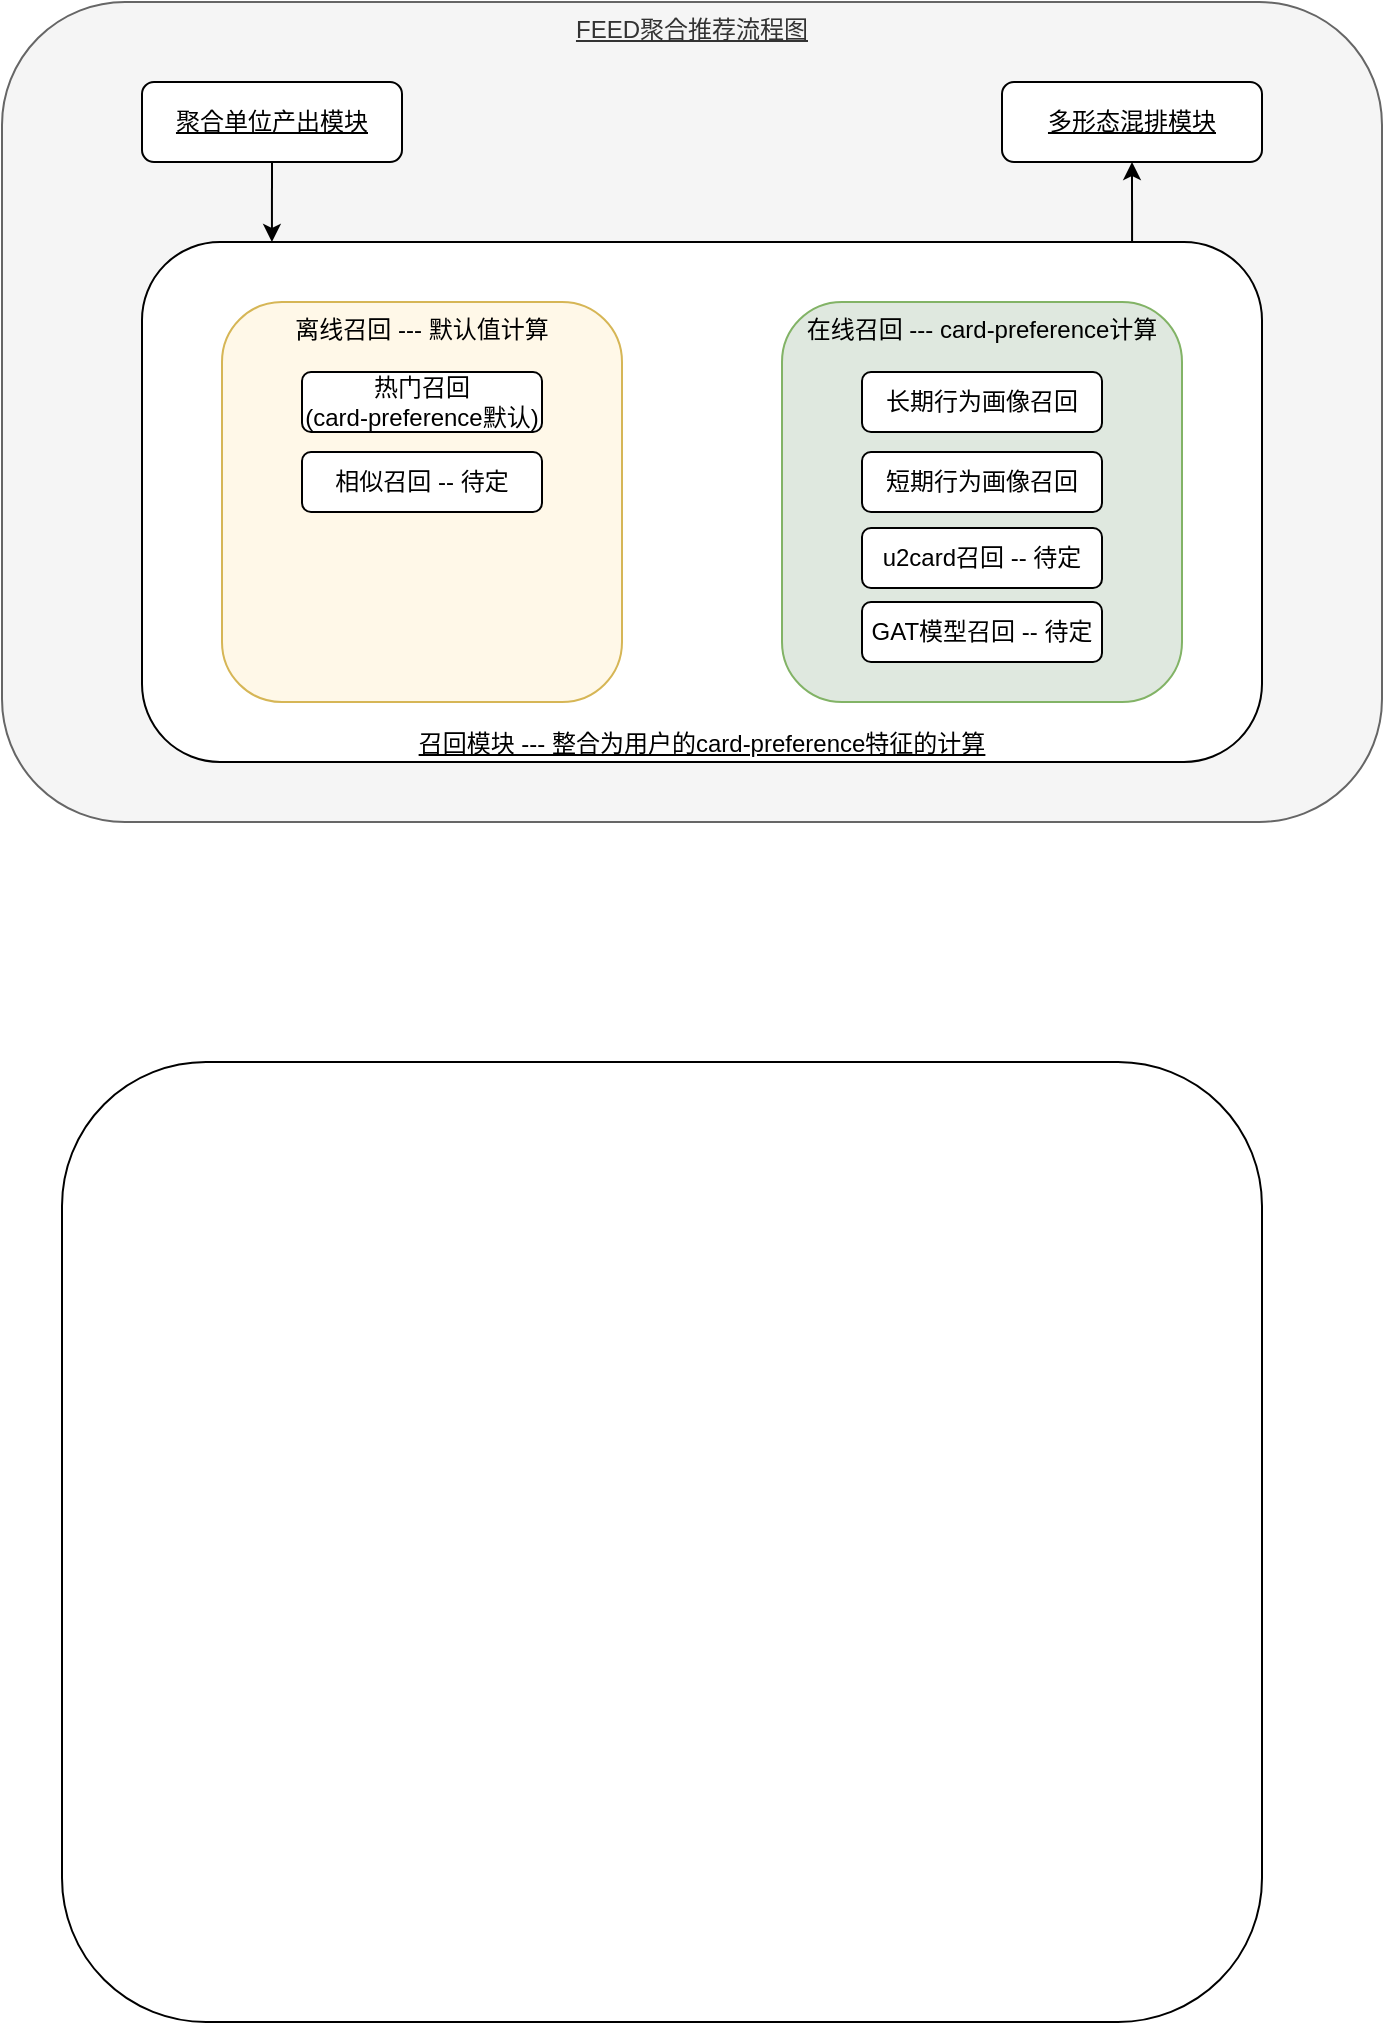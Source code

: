 <mxfile version="14.2.3" type="github">
  <diagram id="tJpFBTTWijO7pAiVNljU" name="Page-1">
    <mxGraphModel dx="940" dy="541" grid="1" gridSize="10" guides="1" tooltips="1" connect="1" arrows="1" fold="1" page="1" pageScale="1" pageWidth="827" pageHeight="1169" math="0" shadow="0">
      <root>
        <mxCell id="0" />
        <mxCell id="1" parent="0" />
        <mxCell id="Qj7UFVG9fa0UXzcEhCF3-1" value="FEED聚合推荐流程图" style="rounded=1;whiteSpace=wrap;html=1;verticalAlign=top;fontStyle=4;fillColor=#f5f5f5;strokeColor=#666666;fontColor=#333333;" parent="1" vertex="1">
          <mxGeometry x="90" y="70" width="690" height="410" as="geometry" />
        </mxCell>
        <mxCell id="Qj7UFVG9fa0UXzcEhCF3-8" style="edgeStyle=orthogonalEdgeStyle;rounded=0;orthogonalLoop=1;jettySize=auto;html=1;exitX=0.5;exitY=1;exitDx=0;exitDy=0;entryX=0.116;entryY=0;entryDx=0;entryDy=0;entryPerimeter=0;" parent="1" source="Qj7UFVG9fa0UXzcEhCF3-2" target="Qj7UFVG9fa0UXzcEhCF3-4" edge="1">
          <mxGeometry relative="1" as="geometry" />
        </mxCell>
        <mxCell id="Qj7UFVG9fa0UXzcEhCF3-2" value="聚合单位产出模块" style="rounded=1;whiteSpace=wrap;html=1;verticalAlign=middle;fontStyle=4" parent="1" vertex="1">
          <mxGeometry x="160" y="110" width="130" height="40" as="geometry" />
        </mxCell>
        <mxCell id="Qj7UFVG9fa0UXzcEhCF3-3" value="多形态混排模块" style="rounded=1;whiteSpace=wrap;html=1;verticalAlign=middle;fontStyle=4" parent="1" vertex="1">
          <mxGeometry x="590" y="110" width="130" height="40" as="geometry" />
        </mxCell>
        <mxCell id="Qj7UFVG9fa0UXzcEhCF3-9" style="edgeStyle=orthogonalEdgeStyle;rounded=0;orthogonalLoop=1;jettySize=auto;html=1;entryX=0.5;entryY=1;entryDx=0;entryDy=0;exitX=0.884;exitY=0.003;exitDx=0;exitDy=0;exitPerimeter=0;" parent="1" source="Qj7UFVG9fa0UXzcEhCF3-4" target="Qj7UFVG9fa0UXzcEhCF3-3" edge="1">
          <mxGeometry relative="1" as="geometry" />
        </mxCell>
        <mxCell id="Qj7UFVG9fa0UXzcEhCF3-4" value="召回模块 --- 整合为用户的card-preference特征的计算" style="rounded=1;whiteSpace=wrap;html=1;verticalAlign=bottom;fontStyle=4" parent="1" vertex="1">
          <mxGeometry x="160" y="190" width="560" height="260" as="geometry" />
        </mxCell>
        <mxCell id="Qj7UFVG9fa0UXzcEhCF3-10" value="离线召回 --- 默认值计算" style="rounded=1;whiteSpace=wrap;html=1;verticalAlign=top;strokeColor=#d6b656;fillColor=#FFF8E8;" parent="1" vertex="1">
          <mxGeometry x="200" y="220" width="200" height="200" as="geometry" />
        </mxCell>
        <mxCell id="Qj7UFVG9fa0UXzcEhCF3-11" value="在线召回 --- card-preference计算" style="rounded=1;whiteSpace=wrap;html=1;verticalAlign=top;strokeColor=#82b366;fillColor=#DFE8DF;" parent="1" vertex="1">
          <mxGeometry x="480" y="220" width="200" height="200" as="geometry" />
        </mxCell>
        <mxCell id="Qj7UFVG9fa0UXzcEhCF3-12" value="热门召回&lt;br&gt;(card-preference默认)" style="rounded=1;whiteSpace=wrap;html=1;" parent="1" vertex="1">
          <mxGeometry x="240" y="255" width="120" height="30" as="geometry" />
        </mxCell>
        <mxCell id="Qj7UFVG9fa0UXzcEhCF3-13" value="相似召回 -- 待定" style="rounded=1;whiteSpace=wrap;html=1;" parent="1" vertex="1">
          <mxGeometry x="240" y="295" width="120" height="30" as="geometry" />
        </mxCell>
        <mxCell id="Qj7UFVG9fa0UXzcEhCF3-14" value="长期行为画像召回" style="rounded=1;whiteSpace=wrap;html=1;" parent="1" vertex="1">
          <mxGeometry x="520" y="255" width="120" height="30" as="geometry" />
        </mxCell>
        <mxCell id="Qj7UFVG9fa0UXzcEhCF3-15" value="短期行为画像召回" style="rounded=1;whiteSpace=wrap;html=1;" parent="1" vertex="1">
          <mxGeometry x="520" y="295" width="120" height="30" as="geometry" />
        </mxCell>
        <mxCell id="Qj7UFVG9fa0UXzcEhCF3-16" value="u2card召回 -- 待定" style="rounded=1;whiteSpace=wrap;html=1;" parent="1" vertex="1">
          <mxGeometry x="520" y="333" width="120" height="30" as="geometry" />
        </mxCell>
        <mxCell id="Qj7UFVG9fa0UXzcEhCF3-17" value="GAT模型召回 -- 待定" style="rounded=1;whiteSpace=wrap;html=1;" parent="1" vertex="1">
          <mxGeometry x="520" y="370" width="120" height="30" as="geometry" />
        </mxCell>
        <mxCell id="Qj7UFVG9fa0UXzcEhCF3-19" value="" style="rounded=1;whiteSpace=wrap;html=1;" parent="1" vertex="1">
          <mxGeometry x="120" y="600" width="600" height="480" as="geometry" />
        </mxCell>
      </root>
    </mxGraphModel>
  </diagram>
</mxfile>
